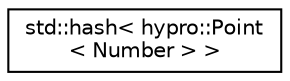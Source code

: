 digraph "Graphical Class Hierarchy"
{
  edge [fontname="Helvetica",fontsize="10",labelfontname="Helvetica",labelfontsize="10"];
  node [fontname="Helvetica",fontsize="10",shape=record];
  rankdir="LR";
  Node1 [label="std::hash\< hypro::Point\l\< Number \> \>",height=0.2,width=0.4,color="black", fillcolor="white", style="filled",URL="$structstd_1_1hash_3_01hypro_1_1Point_3_01Number_01_4_01_4.html",tooltip="A hash operator for fast comparison. "];
}

